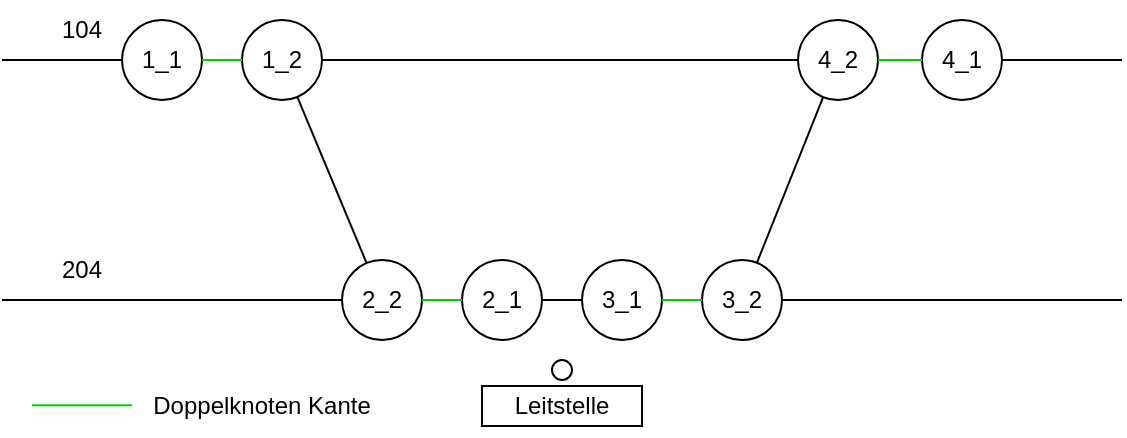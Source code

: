 <mxfile version="24.2.5" type="github">
  <diagram name="Page-1" id="UwRQU_uaPcspY-J5RMM1">
    <mxGraphModel dx="652" dy="919" grid="1" gridSize="10" guides="1" tooltips="1" connect="1" arrows="1" fold="1" page="1" pageScale="1" pageWidth="850" pageHeight="1100" math="0" shadow="0">
      <root>
        <mxCell id="0" />
        <mxCell id="1" parent="0" />
        <mxCell id="ltoQYKdn1Swx7HzMKFB0-1" value="1_1" style="ellipse;whiteSpace=wrap;html=1;aspect=fixed;" vertex="1" parent="1">
          <mxGeometry x="80" y="20" width="40" height="40" as="geometry" />
        </mxCell>
        <mxCell id="ltoQYKdn1Swx7HzMKFB0-2" value="2_1" style="ellipse;whiteSpace=wrap;html=1;aspect=fixed;" vertex="1" parent="1">
          <mxGeometry x="250" y="140" width="40" height="40" as="geometry" />
        </mxCell>
        <mxCell id="ltoQYKdn1Swx7HzMKFB0-3" value="3_1" style="ellipse;whiteSpace=wrap;html=1;aspect=fixed;" vertex="1" parent="1">
          <mxGeometry x="310" y="140" width="40" height="40" as="geometry" />
        </mxCell>
        <mxCell id="ltoQYKdn1Swx7HzMKFB0-4" value="4_1" style="ellipse;whiteSpace=wrap;html=1;aspect=fixed;" vertex="1" parent="1">
          <mxGeometry x="480" y="20" width="40" height="40" as="geometry" />
        </mxCell>
        <mxCell id="ltoQYKdn1Swx7HzMKFB0-5" value="" style="endArrow=none;html=1;rounded=0;" edge="1" parent="1" target="ltoQYKdn1Swx7HzMKFB0-1">
          <mxGeometry width="50" height="50" relative="1" as="geometry">
            <mxPoint x="20" y="40" as="sourcePoint" />
            <mxPoint as="targetPoint" />
          </mxGeometry>
        </mxCell>
        <mxCell id="ltoQYKdn1Swx7HzMKFB0-6" value="" style="endArrow=none;html=1;rounded=0;" edge="1" parent="1" target="ltoQYKdn1Swx7HzMKFB0-18">
          <mxGeometry width="50" height="50" relative="1" as="geometry">
            <mxPoint x="20" y="160" as="sourcePoint" />
            <mxPoint x="180" y="160" as="targetPoint" />
          </mxGeometry>
        </mxCell>
        <mxCell id="ltoQYKdn1Swx7HzMKFB0-7" value="" style="endArrow=none;html=1;rounded=0;" edge="1" parent="1" source="ltoQYKdn1Swx7HzMKFB0-17" target="ltoQYKdn1Swx7HzMKFB0-18">
          <mxGeometry width="50" height="50" relative="1" as="geometry">
            <mxPoint x="170" y="80" as="sourcePoint" />
            <mxPoint x="200" y="120" as="targetPoint" />
          </mxGeometry>
        </mxCell>
        <mxCell id="ltoQYKdn1Swx7HzMKFB0-8" value="" style="endArrow=none;html=1;rounded=0;" edge="1" parent="1" source="ltoQYKdn1Swx7HzMKFB0-2" target="ltoQYKdn1Swx7HzMKFB0-3">
          <mxGeometry width="50" height="50" relative="1" as="geometry">
            <mxPoint x="280" y="320" as="sourcePoint" />
            <mxPoint x="330" y="270" as="targetPoint" />
          </mxGeometry>
        </mxCell>
        <mxCell id="ltoQYKdn1Swx7HzMKFB0-9" value="" style="endArrow=none;html=1;rounded=0;" edge="1" parent="1" source="ltoQYKdn1Swx7HzMKFB0-19" target="ltoQYKdn1Swx7HzMKFB0-20">
          <mxGeometry width="50" height="50" relative="1" as="geometry">
            <mxPoint x="410" y="130" as="sourcePoint" />
            <mxPoint x="450" y="80" as="targetPoint" />
          </mxGeometry>
        </mxCell>
        <mxCell id="ltoQYKdn1Swx7HzMKFB0-10" value="" style="endArrow=none;html=1;rounded=0;" edge="1" parent="1" source="ltoQYKdn1Swx7HzMKFB0-17" target="ltoQYKdn1Swx7HzMKFB0-20">
          <mxGeometry width="50" height="50" relative="1" as="geometry">
            <mxPoint x="190" y="40" as="sourcePoint" />
            <mxPoint x="360" y="40" as="targetPoint" />
          </mxGeometry>
        </mxCell>
        <mxCell id="ltoQYKdn1Swx7HzMKFB0-11" value="" style="endArrow=none;html=1;rounded=0;" edge="1" parent="1" source="ltoQYKdn1Swx7HzMKFB0-4">
          <mxGeometry width="50" height="50" relative="1" as="geometry">
            <mxPoint x="560" y="40" as="sourcePoint" />
            <mxPoint x="580" y="40" as="targetPoint" />
          </mxGeometry>
        </mxCell>
        <mxCell id="ltoQYKdn1Swx7HzMKFB0-12" value="" style="endArrow=none;html=1;rounded=0;" edge="1" parent="1" source="ltoQYKdn1Swx7HzMKFB0-19">
          <mxGeometry width="50" height="50" relative="1" as="geometry">
            <mxPoint x="410" y="160" as="sourcePoint" />
            <mxPoint x="580" y="160" as="targetPoint" />
          </mxGeometry>
        </mxCell>
        <mxCell id="ltoQYKdn1Swx7HzMKFB0-13" value="104" style="text;html=1;align=center;verticalAlign=middle;whiteSpace=wrap;rounded=0;" vertex="1" parent="1">
          <mxGeometry x="30" y="10" width="60" height="30" as="geometry" />
        </mxCell>
        <mxCell id="ltoQYKdn1Swx7HzMKFB0-14" value="204" style="text;html=1;align=center;verticalAlign=middle;whiteSpace=wrap;rounded=0;" vertex="1" parent="1">
          <mxGeometry x="30" y="130" width="60" height="30" as="geometry" />
        </mxCell>
        <mxCell id="ltoQYKdn1Swx7HzMKFB0-15" value="" style="ellipse;whiteSpace=wrap;html=1;aspect=fixed;" vertex="1" parent="1">
          <mxGeometry x="295" y="190" width="10" height="10" as="geometry" />
        </mxCell>
        <mxCell id="ltoQYKdn1Swx7HzMKFB0-16" value="Leitstelle" style="rounded=0;whiteSpace=wrap;html=1;" vertex="1" parent="1">
          <mxGeometry x="260" y="203" width="80" height="20" as="geometry" />
        </mxCell>
        <mxCell id="ltoQYKdn1Swx7HzMKFB0-17" value="1_2" style="ellipse;whiteSpace=wrap;html=1;aspect=fixed;" vertex="1" parent="1">
          <mxGeometry x="140" y="20" width="40" height="40" as="geometry" />
        </mxCell>
        <mxCell id="ltoQYKdn1Swx7HzMKFB0-18" value="2_2" style="ellipse;whiteSpace=wrap;html=1;aspect=fixed;" vertex="1" parent="1">
          <mxGeometry x="190" y="140" width="40" height="40" as="geometry" />
        </mxCell>
        <mxCell id="ltoQYKdn1Swx7HzMKFB0-19" value="3_2" style="ellipse;whiteSpace=wrap;html=1;aspect=fixed;" vertex="1" parent="1">
          <mxGeometry x="370" y="140" width="40" height="40" as="geometry" />
        </mxCell>
        <mxCell id="ltoQYKdn1Swx7HzMKFB0-20" value="4_2" style="ellipse;whiteSpace=wrap;html=1;aspect=fixed;" vertex="1" parent="1">
          <mxGeometry x="418" y="20" width="40" height="40" as="geometry" />
        </mxCell>
        <mxCell id="ltoQYKdn1Swx7HzMKFB0-22" value="" style="endArrow=none;html=1;rounded=0;fillColor=#d5e8d4;strokeColor=#00CC00;" edge="1" parent="1" source="ltoQYKdn1Swx7HzMKFB0-1" target="ltoQYKdn1Swx7HzMKFB0-17">
          <mxGeometry width="50" height="50" relative="1" as="geometry">
            <mxPoint x="120" y="130" as="sourcePoint" />
            <mxPoint x="170" y="80" as="targetPoint" />
          </mxGeometry>
        </mxCell>
        <mxCell id="ltoQYKdn1Swx7HzMKFB0-23" value="" style="endArrow=none;html=1;rounded=0;fillColor=#d5e8d4;strokeColor=#00CC00;" edge="1" parent="1" source="ltoQYKdn1Swx7HzMKFB0-18" target="ltoQYKdn1Swx7HzMKFB0-2">
          <mxGeometry width="50" height="50" relative="1" as="geometry">
            <mxPoint x="230" y="130" as="sourcePoint" />
            <mxPoint x="270" y="80" as="targetPoint" />
          </mxGeometry>
        </mxCell>
        <mxCell id="ltoQYKdn1Swx7HzMKFB0-24" value="" style="endArrow=none;html=1;rounded=0;fillColor=#d5e8d4;strokeColor=#00CC00;" edge="1" parent="1" source="ltoQYKdn1Swx7HzMKFB0-3" target="ltoQYKdn1Swx7HzMKFB0-19">
          <mxGeometry width="50" height="50" relative="1" as="geometry">
            <mxPoint x="240" y="140" as="sourcePoint" />
            <mxPoint x="280" y="90" as="targetPoint" />
          </mxGeometry>
        </mxCell>
        <mxCell id="ltoQYKdn1Swx7HzMKFB0-25" value="" style="endArrow=none;html=1;rounded=0;fillColor=#d5e8d4;strokeColor=#00CC00;" edge="1" parent="1" source="ltoQYKdn1Swx7HzMKFB0-20" target="ltoQYKdn1Swx7HzMKFB0-4">
          <mxGeometry width="50" height="50" relative="1" as="geometry">
            <mxPoint x="430" y="100" as="sourcePoint" />
            <mxPoint x="470" y="50" as="targetPoint" />
          </mxGeometry>
        </mxCell>
        <mxCell id="ltoQYKdn1Swx7HzMKFB0-26" value="" style="endArrow=none;html=1;rounded=0;fillColor=#d5e8d4;strokeColor=#00CC00;" edge="1" parent="1">
          <mxGeometry width="50" height="50" relative="1" as="geometry">
            <mxPoint x="35" y="212.58" as="sourcePoint" />
            <mxPoint x="85" y="212.58" as="targetPoint" />
          </mxGeometry>
        </mxCell>
        <mxCell id="ltoQYKdn1Swx7HzMKFB0-27" value="Doppelknoten Kante" style="text;html=1;align=center;verticalAlign=middle;whiteSpace=wrap;rounded=0;" vertex="1" parent="1">
          <mxGeometry x="80" y="198" width="140" height="30" as="geometry" />
        </mxCell>
      </root>
    </mxGraphModel>
  </diagram>
</mxfile>
